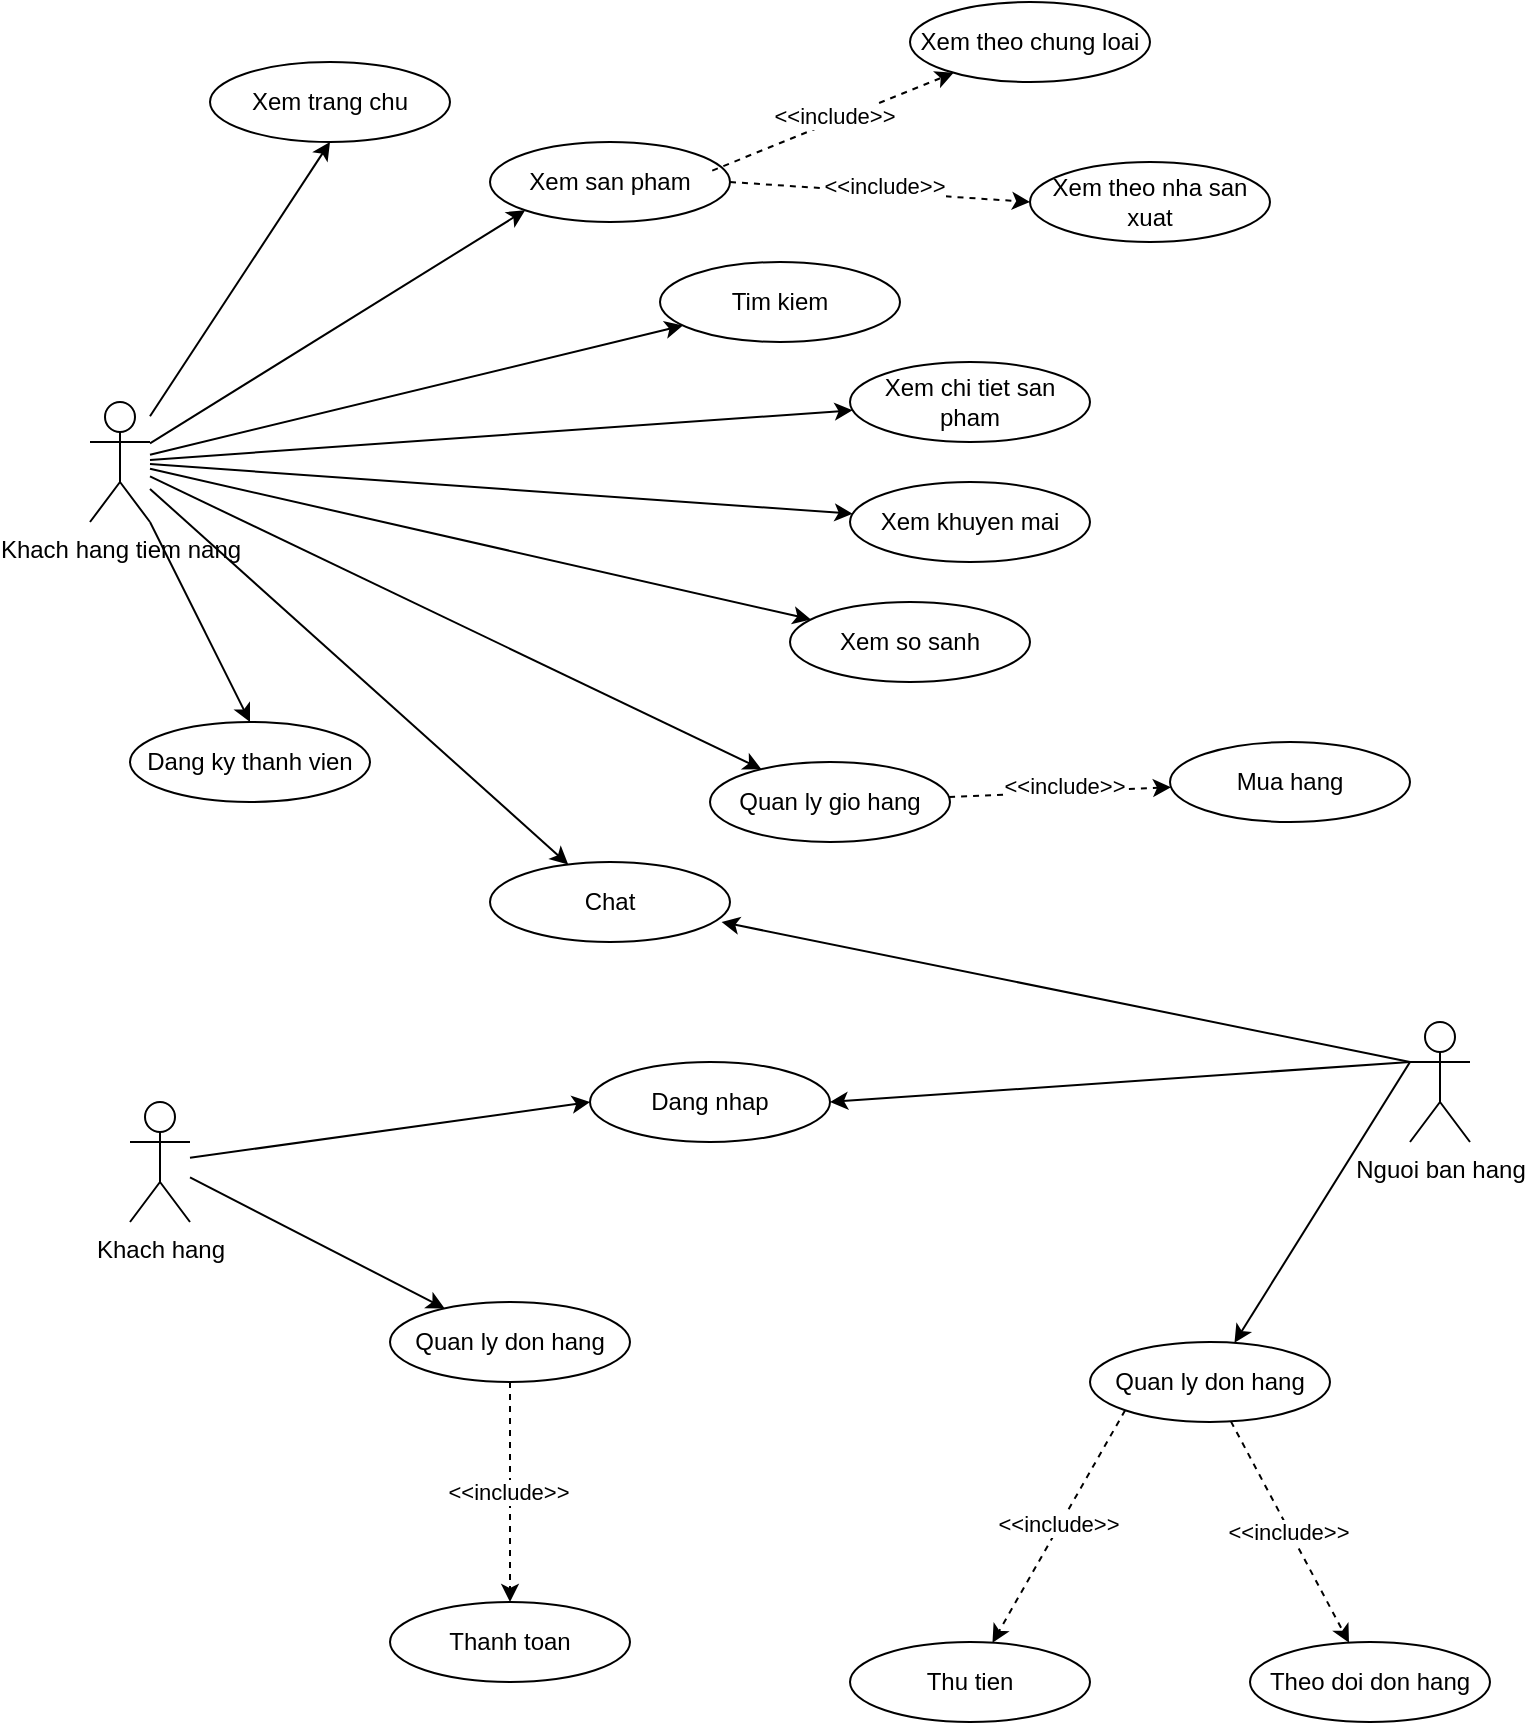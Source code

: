 <mxfile>
    <diagram id="HFqvO1U9Ie_lwwoQt2Rq" name="Page-1">
        <mxGraphModel dx="1028" dy="750" grid="1" gridSize="10" guides="1" tooltips="1" connect="1" arrows="1" fold="1" page="1" pageScale="1" pageWidth="850" pageHeight="1100" math="0" shadow="0">
            <root>
                <mxCell id="0"/>
                <mxCell id="1" parent="0"/>
                <mxCell id="3" style="edgeStyle=none;html=1;entryX=0.5;entryY=1;entryDx=0;entryDy=0;" edge="1" parent="1" source="12" target="13">
                    <mxGeometry relative="1" as="geometry"/>
                </mxCell>
                <mxCell id="4" style="edgeStyle=none;html=1;entryX=0;entryY=1;entryDx=0;entryDy=0;" edge="1" parent="1" source="12" target="19">
                    <mxGeometry relative="1" as="geometry"/>
                </mxCell>
                <mxCell id="5" style="edgeStyle=none;html=1;" edge="1" parent="1" source="12" target="23">
                    <mxGeometry relative="1" as="geometry"/>
                </mxCell>
                <mxCell id="6" style="edgeStyle=none;html=1;" edge="1" parent="1" source="12" target="22">
                    <mxGeometry relative="1" as="geometry"/>
                </mxCell>
                <mxCell id="7" style="edgeStyle=none;html=1;" edge="1" parent="1" source="12" target="21">
                    <mxGeometry relative="1" as="geometry"/>
                </mxCell>
                <mxCell id="8" style="edgeStyle=none;html=1;" edge="1" parent="1" source="12" target="20">
                    <mxGeometry relative="1" as="geometry"/>
                </mxCell>
                <mxCell id="9" style="edgeStyle=none;html=1;entryX=0.5;entryY=0;entryDx=0;entryDy=0;" edge="1" parent="1" source="12" target="14">
                    <mxGeometry relative="1" as="geometry"/>
                </mxCell>
                <mxCell id="10" style="edgeStyle=none;html=1;" edge="1" parent="1" source="12" target="18">
                    <mxGeometry relative="1" as="geometry"/>
                </mxCell>
                <mxCell id="11" style="edgeStyle=none;html=1;" edge="1" parent="1" source="12" target="15">
                    <mxGeometry relative="1" as="geometry"/>
                </mxCell>
                <mxCell id="12" value="Khach hang tiem nang" style="shape=umlActor;verticalLabelPosition=bottom;verticalAlign=top;html=1;outlineConnect=0;" vertex="1" parent="1">
                    <mxGeometry x="80" y="330" width="30" height="60" as="geometry"/>
                </mxCell>
                <mxCell id="13" value="Xem trang chu" style="ellipse;whiteSpace=wrap;html=1;" vertex="1" parent="1">
                    <mxGeometry x="140" y="160" width="120" height="40" as="geometry"/>
                </mxCell>
                <mxCell id="14" value="Dang ky thanh vien" style="ellipse;whiteSpace=wrap;html=1;" vertex="1" parent="1">
                    <mxGeometry x="100" y="490" width="120" height="40" as="geometry"/>
                </mxCell>
                <mxCell id="15" value="Chat&lt;span style=&quot;font-family: monospace; font-size: 0px; text-align: start; text-wrap-mode: nowrap;&quot;&gt;%3CmxGraphModel%3E%3Croot%3E%3CmxCell%20id%3D%220%22%2F%3E%3CmxCell%20id%3D%221%22%20parent%3D%220%22%2F%3E%3CmxCell%20id%3D%222%22%20value%3D%22%22%20style%3D%22ellipse%3BwhiteSpace%3Dwrap%3Bhtml%3D1%3B%22%20vertex%3D%221%22%20parent%3D%221%22%3E%3CmxGeometry%20x%3D%22300%22%20y%3D%22330%22%20width%3D%22120%22%20height%3D%2280%22%20as%3D%22geometry%22%2F%3E%3C%2FmxCell%3E%3C%2Froot%3E%3C%2FmxGraphModel%3E&lt;/span&gt;" style="ellipse;whiteSpace=wrap;html=1;" vertex="1" parent="1">
                    <mxGeometry x="280" y="560" width="120" height="40" as="geometry"/>
                </mxCell>
                <mxCell id="16" style="edgeStyle=none;html=1;dashed=1;" edge="1" parent="1" source="18" target="25">
                    <mxGeometry relative="1" as="geometry"/>
                </mxCell>
                <mxCell id="17" value="&amp;lt;&amp;lt;include&amp;gt;&amp;gt;" style="edgeLabel;html=1;align=center;verticalAlign=middle;resizable=0;points=[];" vertex="1" connectable="0" parent="16">
                    <mxGeometry x="0.026" y="3" relative="1" as="geometry">
                        <mxPoint as="offset"/>
                    </mxGeometry>
                </mxCell>
                <mxCell id="18" value="Quan ly gio hang" style="ellipse;whiteSpace=wrap;html=1;" vertex="1" parent="1">
                    <mxGeometry x="390" y="510" width="120" height="40" as="geometry"/>
                </mxCell>
                <mxCell id="19" value="Xem san pham" style="ellipse;whiteSpace=wrap;html=1;" vertex="1" parent="1">
                    <mxGeometry x="280" y="200" width="120" height="40" as="geometry"/>
                </mxCell>
                <mxCell id="20" value="Xem so sanh" style="ellipse;whiteSpace=wrap;html=1;" vertex="1" parent="1">
                    <mxGeometry x="430" y="430" width="120" height="40" as="geometry"/>
                </mxCell>
                <mxCell id="21" value="Xem khuyen mai" style="ellipse;whiteSpace=wrap;html=1;" vertex="1" parent="1">
                    <mxGeometry x="460" y="370" width="120" height="40" as="geometry"/>
                </mxCell>
                <mxCell id="22" value="Xem chi tiet san pham" style="ellipse;whiteSpace=wrap;html=1;" vertex="1" parent="1">
                    <mxGeometry x="460" y="310" width="120" height="40" as="geometry"/>
                </mxCell>
                <mxCell id="23" value="Tim kiem" style="ellipse;whiteSpace=wrap;html=1;" vertex="1" parent="1">
                    <mxGeometry x="365" y="260" width="120" height="40" as="geometry"/>
                </mxCell>
                <mxCell id="24" value="Xem theo chung loai" style="ellipse;whiteSpace=wrap;html=1;" vertex="1" parent="1">
                    <mxGeometry x="490" y="130" width="120" height="40" as="geometry"/>
                </mxCell>
                <mxCell id="25" value="Mua hang" style="ellipse;whiteSpace=wrap;html=1;" vertex="1" parent="1">
                    <mxGeometry x="620" y="500" width="120" height="40" as="geometry"/>
                </mxCell>
                <mxCell id="26" value="Xem theo nha san xuat" style="ellipse;whiteSpace=wrap;html=1;" vertex="1" parent="1">
                    <mxGeometry x="550" y="210" width="120" height="40" as="geometry"/>
                </mxCell>
                <mxCell id="27" style="edgeStyle=none;html=1;dashed=1;exitX=0.926;exitY=0.357;exitDx=0;exitDy=0;exitPerimeter=0;" edge="1" parent="1" source="19" target="24">
                    <mxGeometry relative="1" as="geometry">
                        <mxPoint x="280" y="192" as="sourcePoint"/>
                        <mxPoint x="467" y="180" as="targetPoint"/>
                    </mxGeometry>
                </mxCell>
                <mxCell id="28" value="&amp;lt;&amp;lt;include&amp;gt;&amp;gt;" style="edgeLabel;html=1;align=center;verticalAlign=middle;resizable=0;points=[];" vertex="1" connectable="0" parent="27">
                    <mxGeometry x="0.026" y="3" relative="1" as="geometry">
                        <mxPoint as="offset"/>
                    </mxGeometry>
                </mxCell>
                <mxCell id="29" style="edgeStyle=none;html=1;dashed=1;exitX=1;exitY=0.5;exitDx=0;exitDy=0;entryX=0;entryY=0.5;entryDx=0;entryDy=0;" edge="1" parent="1" source="19" target="26">
                    <mxGeometry relative="1" as="geometry">
                        <mxPoint x="360" y="320" as="sourcePoint"/>
                        <mxPoint x="547" y="308" as="targetPoint"/>
                    </mxGeometry>
                </mxCell>
                <mxCell id="30" value="&amp;lt;&amp;lt;include&amp;gt;&amp;gt;" style="edgeLabel;html=1;align=center;verticalAlign=middle;resizable=0;points=[];" vertex="1" connectable="0" parent="29">
                    <mxGeometry x="0.026" y="3" relative="1" as="geometry">
                        <mxPoint as="offset"/>
                    </mxGeometry>
                </mxCell>
                <mxCell id="87" style="edgeStyle=none;html=1;" edge="1" parent="1" source="88" target="92">
                    <mxGeometry relative="1" as="geometry"/>
                </mxCell>
                <mxCell id="88" value="Khach hang" style="shape=umlActor;verticalLabelPosition=bottom;verticalAlign=top;html=1;outlineConnect=0;" vertex="1" parent="1">
                    <mxGeometry x="100" y="680" width="30" height="60" as="geometry"/>
                </mxCell>
                <mxCell id="89" value="Dang nhap" style="ellipse;whiteSpace=wrap;html=1;" vertex="1" parent="1">
                    <mxGeometry x="330" y="660" width="120" height="40" as="geometry"/>
                </mxCell>
                <mxCell id="90" style="edgeStyle=none;html=1;dashed=1;" edge="1" parent="1" source="92" target="93">
                    <mxGeometry relative="1" as="geometry"/>
                </mxCell>
                <mxCell id="91" value="&amp;lt;&amp;lt;include&amp;gt;&amp;gt;" style="edgeLabel;html=1;align=center;verticalAlign=middle;resizable=0;points=[];" vertex="1" connectable="0" parent="90">
                    <mxGeometry x="-0.013" y="-1" relative="1" as="geometry">
                        <mxPoint as="offset"/>
                    </mxGeometry>
                </mxCell>
                <mxCell id="92" value="Quan ly don hang" style="ellipse;whiteSpace=wrap;html=1;" vertex="1" parent="1">
                    <mxGeometry x="230" y="780" width="120" height="40" as="geometry"/>
                </mxCell>
                <mxCell id="93" value="Thanh toan" style="ellipse;whiteSpace=wrap;html=1;" vertex="1" parent="1">
                    <mxGeometry x="230" y="930" width="120" height="40" as="geometry"/>
                </mxCell>
                <mxCell id="94" style="edgeStyle=none;html=1;entryX=0;entryY=0.5;entryDx=0;entryDy=0;" edge="1" parent="1" source="88" target="89">
                    <mxGeometry relative="1" as="geometry"/>
                </mxCell>
                <mxCell id="95" style="edgeStyle=none;html=1;exitX=0;exitY=0.333;exitDx=0;exitDy=0;exitPerimeter=0;" edge="1" parent="1" source="96" target="100">
                    <mxGeometry relative="1" as="geometry"/>
                </mxCell>
                <mxCell id="96" value="Nguoi ban hang" style="shape=umlActor;verticalLabelPosition=bottom;verticalAlign=top;html=1;outlineConnect=0;" vertex="1" parent="1">
                    <mxGeometry x="740" y="640" width="30" height="60" as="geometry"/>
                </mxCell>
                <mxCell id="98" style="edgeStyle=none;html=1;dashed=1;" edge="1" parent="1" source="100" target="101">
                    <mxGeometry relative="1" as="geometry"/>
                </mxCell>
                <mxCell id="99" value="&amp;lt;&amp;lt;include&amp;gt;&amp;gt;" style="edgeLabel;html=1;align=center;verticalAlign=middle;resizable=0;points=[];" vertex="1" connectable="0" parent="98">
                    <mxGeometry x="-0.013" y="-1" relative="1" as="geometry">
                        <mxPoint as="offset"/>
                    </mxGeometry>
                </mxCell>
                <mxCell id="100" value="Quan ly don hang" style="ellipse;whiteSpace=wrap;html=1;" vertex="1" parent="1">
                    <mxGeometry x="580" y="800" width="120" height="40" as="geometry"/>
                </mxCell>
                <mxCell id="101" value="Theo doi don hang" style="ellipse;whiteSpace=wrap;html=1;" vertex="1" parent="1">
                    <mxGeometry x="660" y="950" width="120" height="40" as="geometry"/>
                </mxCell>
                <mxCell id="102" style="edgeStyle=none;html=1;entryX=1;entryY=0.5;entryDx=0;entryDy=0;exitX=0;exitY=0.333;exitDx=0;exitDy=0;exitPerimeter=0;" edge="1" parent="1" source="96" target="89">
                    <mxGeometry relative="1" as="geometry">
                        <mxPoint x="740" y="690" as="sourcePoint"/>
                        <mxPoint x="496.72" y="649.44" as="targetPoint"/>
                    </mxGeometry>
                </mxCell>
                <mxCell id="106" value="Thu tien" style="ellipse;whiteSpace=wrap;html=1;" vertex="1" parent="1">
                    <mxGeometry x="460" y="950" width="120" height="40" as="geometry"/>
                </mxCell>
                <mxCell id="107" style="edgeStyle=none;html=1;dashed=1;exitX=0;exitY=1;exitDx=0;exitDy=0;" edge="1" parent="1" source="100" target="106">
                    <mxGeometry relative="1" as="geometry">
                        <mxPoint x="661" y="789" as="sourcePoint"/>
                        <mxPoint x="709" y="831" as="targetPoint"/>
                    </mxGeometry>
                </mxCell>
                <mxCell id="108" value="&amp;lt;&amp;lt;include&amp;gt;&amp;gt;" style="edgeLabel;html=1;align=center;verticalAlign=middle;resizable=0;points=[];" vertex="1" connectable="0" parent="107">
                    <mxGeometry x="-0.013" y="-1" relative="1" as="geometry">
                        <mxPoint as="offset"/>
                    </mxGeometry>
                </mxCell>
                <mxCell id="109" style="edgeStyle=none;html=1;entryX=0.965;entryY=0.75;entryDx=0;entryDy=0;entryPerimeter=0;exitX=0;exitY=0.333;exitDx=0;exitDy=0;exitPerimeter=0;" edge="1" parent="1" source="96" target="15">
                    <mxGeometry relative="1" as="geometry"/>
                </mxCell>
            </root>
        </mxGraphModel>
    </diagram>
</mxfile>